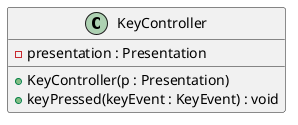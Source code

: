 @startuml KeyController

class KeyController {

  - presentation : Presentation

  + KeyController(p : Presentation)
  + keyPressed(keyEvent : KeyEvent) : void

}

@enduml
